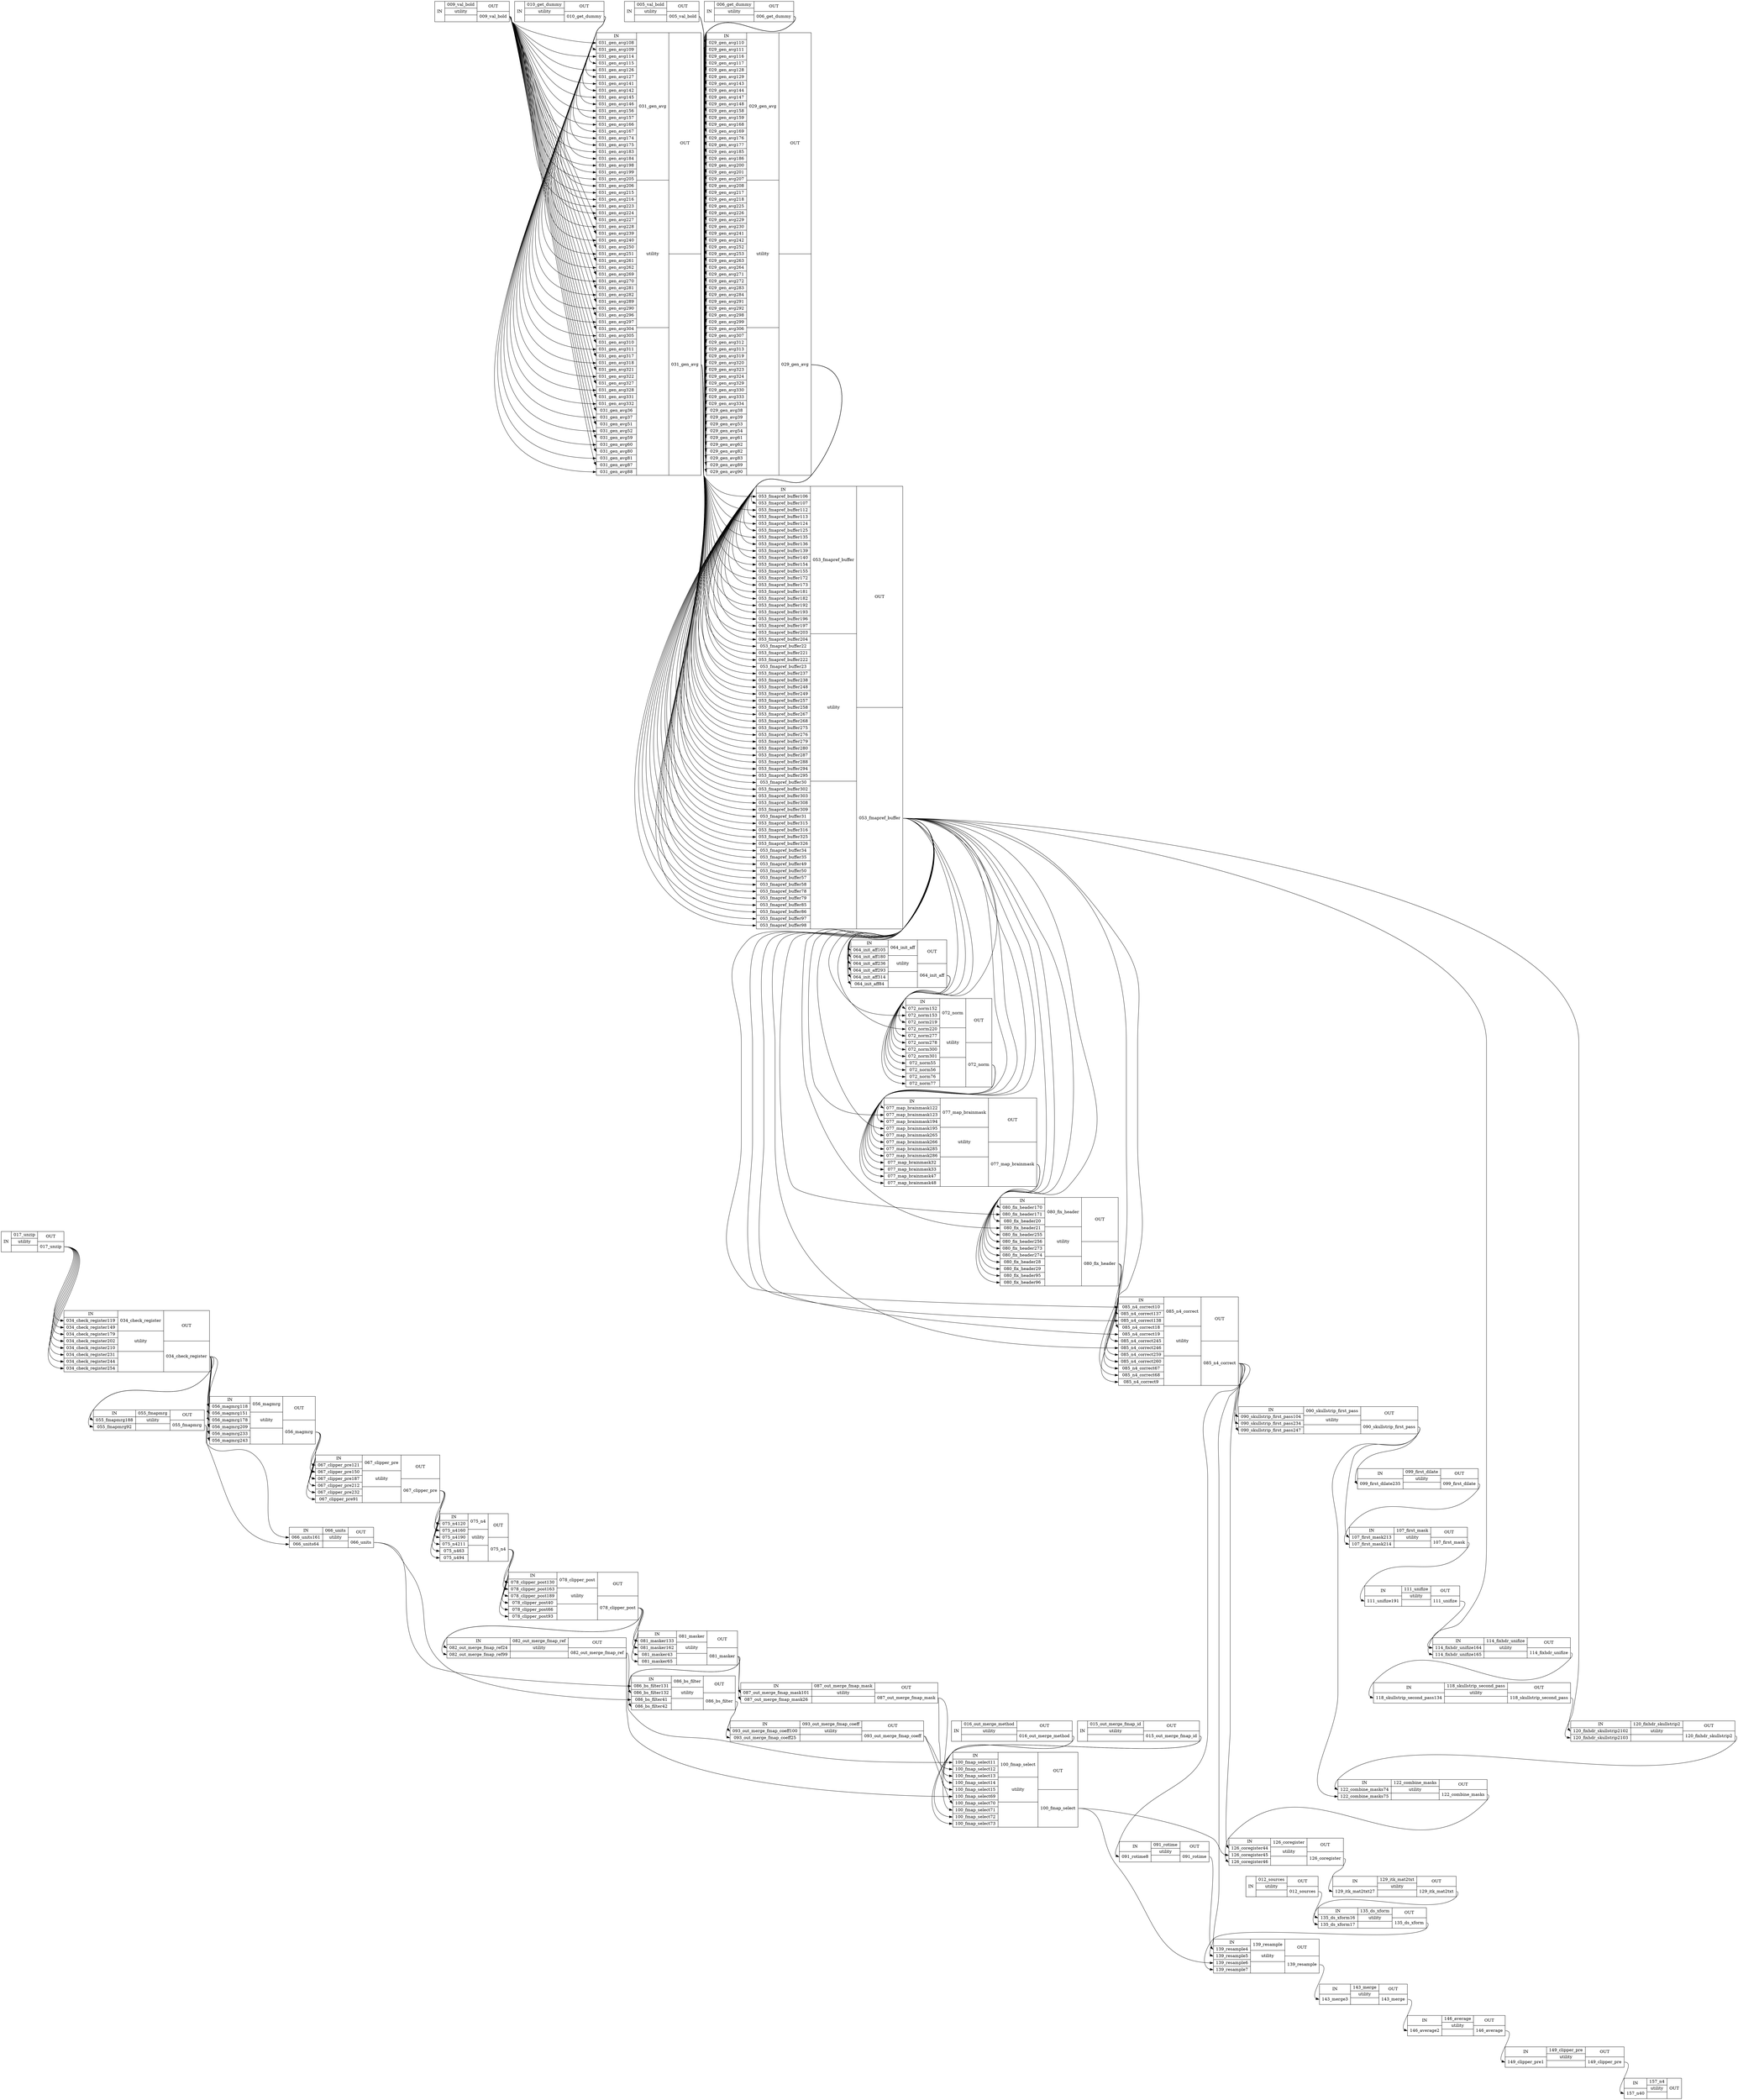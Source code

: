 digraph structs {
node [shape=record];
start016_out_merge_method [label="{IN}|{ 016_out_merge_method | utility |  }|{OUT|<out016outmergemethod> 016_out_merge_method}"];
start015_out_merge_fmap_id [label="{IN}|{ 015_out_merge_fmap_id | utility |  }|{OUT|<out015outmergefmapid> 015_out_merge_fmap_id}"];
start012_sources [label="{IN}|{ 012_sources | utility |  }|{OUT|<out012sources> 012_sources}"];
start009_val_bold [label="{IN}|{ 009_val_bold | utility |  }|{OUT|<out009valbold> 009_val_bold}"];
start010_get_dummy [label="{IN}|{ 010_get_dummy | utility |  }|{OUT|<out010getdummy> 010_get_dummy}"];
start005_val_bold [label="{IN}|{ 005_val_bold | utility |  }|{OUT|<out005valbold> 005_val_bold}"];
start006_get_dummy [label="{IN}|{ 006_get_dummy | utility |  }|{OUT|<out006getdummy> 006_get_dummy}"];
start017_unzip [label="{IN}|{ 017_unzip | utility |  }|{OUT|<out017unzip> 017_unzip}"];
start031_gen_avg [label="{IN|<in031genavg108> 031_gen_avg108|<in031genavg109> 031_gen_avg109|<in031genavg114> 031_gen_avg114|<in031genavg115> 031_gen_avg115|<in031genavg126> 031_gen_avg126|<in031genavg127> 031_gen_avg127|<in031genavg141> 031_gen_avg141|<in031genavg142> 031_gen_avg142|<in031genavg145> 031_gen_avg145|<in031genavg146> 031_gen_avg146|<in031genavg156> 031_gen_avg156|<in031genavg157> 031_gen_avg157|<in031genavg166> 031_gen_avg166|<in031genavg167> 031_gen_avg167|<in031genavg174> 031_gen_avg174|<in031genavg175> 031_gen_avg175|<in031genavg183> 031_gen_avg183|<in031genavg184> 031_gen_avg184|<in031genavg198> 031_gen_avg198|<in031genavg199> 031_gen_avg199|<in031genavg205> 031_gen_avg205|<in031genavg206> 031_gen_avg206|<in031genavg215> 031_gen_avg215|<in031genavg216> 031_gen_avg216|<in031genavg223> 031_gen_avg223|<in031genavg224> 031_gen_avg224|<in031genavg227> 031_gen_avg227|<in031genavg228> 031_gen_avg228|<in031genavg239> 031_gen_avg239|<in031genavg240> 031_gen_avg240|<in031genavg250> 031_gen_avg250|<in031genavg251> 031_gen_avg251|<in031genavg261> 031_gen_avg261|<in031genavg262> 031_gen_avg262|<in031genavg269> 031_gen_avg269|<in031genavg270> 031_gen_avg270|<in031genavg281> 031_gen_avg281|<in031genavg282> 031_gen_avg282|<in031genavg289> 031_gen_avg289|<in031genavg290> 031_gen_avg290|<in031genavg296> 031_gen_avg296|<in031genavg297> 031_gen_avg297|<in031genavg304> 031_gen_avg304|<in031genavg305> 031_gen_avg305|<in031genavg310> 031_gen_avg310|<in031genavg311> 031_gen_avg311|<in031genavg317> 031_gen_avg317|<in031genavg318> 031_gen_avg318|<in031genavg321> 031_gen_avg321|<in031genavg322> 031_gen_avg322|<in031genavg327> 031_gen_avg327|<in031genavg328> 031_gen_avg328|<in031genavg331> 031_gen_avg331|<in031genavg332> 031_gen_avg332|<in031genavg36> 031_gen_avg36|<in031genavg37> 031_gen_avg37|<in031genavg51> 031_gen_avg51|<in031genavg52> 031_gen_avg52|<in031genavg59> 031_gen_avg59|<in031genavg60> 031_gen_avg60|<in031genavg80> 031_gen_avg80|<in031genavg81> 031_gen_avg81|<in031genavg87> 031_gen_avg87|<in031genavg88> 031_gen_avg88}|{ 031_gen_avg | utility |  }|{OUT|<out031genavg> 031_gen_avg}"];
start029_gen_avg [label="{IN|<in029genavg110> 029_gen_avg110|<in029genavg111> 029_gen_avg111|<in029genavg116> 029_gen_avg116|<in029genavg117> 029_gen_avg117|<in029genavg128> 029_gen_avg128|<in029genavg129> 029_gen_avg129|<in029genavg143> 029_gen_avg143|<in029genavg144> 029_gen_avg144|<in029genavg147> 029_gen_avg147|<in029genavg148> 029_gen_avg148|<in029genavg158> 029_gen_avg158|<in029genavg159> 029_gen_avg159|<in029genavg168> 029_gen_avg168|<in029genavg169> 029_gen_avg169|<in029genavg176> 029_gen_avg176|<in029genavg177> 029_gen_avg177|<in029genavg185> 029_gen_avg185|<in029genavg186> 029_gen_avg186|<in029genavg200> 029_gen_avg200|<in029genavg201> 029_gen_avg201|<in029genavg207> 029_gen_avg207|<in029genavg208> 029_gen_avg208|<in029genavg217> 029_gen_avg217|<in029genavg218> 029_gen_avg218|<in029genavg225> 029_gen_avg225|<in029genavg226> 029_gen_avg226|<in029genavg229> 029_gen_avg229|<in029genavg230> 029_gen_avg230|<in029genavg241> 029_gen_avg241|<in029genavg242> 029_gen_avg242|<in029genavg252> 029_gen_avg252|<in029genavg253> 029_gen_avg253|<in029genavg263> 029_gen_avg263|<in029genavg264> 029_gen_avg264|<in029genavg271> 029_gen_avg271|<in029genavg272> 029_gen_avg272|<in029genavg283> 029_gen_avg283|<in029genavg284> 029_gen_avg284|<in029genavg291> 029_gen_avg291|<in029genavg292> 029_gen_avg292|<in029genavg298> 029_gen_avg298|<in029genavg299> 029_gen_avg299|<in029genavg306> 029_gen_avg306|<in029genavg307> 029_gen_avg307|<in029genavg312> 029_gen_avg312|<in029genavg313> 029_gen_avg313|<in029genavg319> 029_gen_avg319|<in029genavg320> 029_gen_avg320|<in029genavg323> 029_gen_avg323|<in029genavg324> 029_gen_avg324|<in029genavg329> 029_gen_avg329|<in029genavg330> 029_gen_avg330|<in029genavg333> 029_gen_avg333|<in029genavg334> 029_gen_avg334|<in029genavg38> 029_gen_avg38|<in029genavg39> 029_gen_avg39|<in029genavg53> 029_gen_avg53|<in029genavg54> 029_gen_avg54|<in029genavg61> 029_gen_avg61|<in029genavg62> 029_gen_avg62|<in029genavg82> 029_gen_avg82|<in029genavg83> 029_gen_avg83|<in029genavg89> 029_gen_avg89|<in029genavg90> 029_gen_avg90}|{ 029_gen_avg | utility |  }|{OUT|<out029genavg> 029_gen_avg}"];
start034_check_register [label="{IN|<in034checkregister119> 034_check_register119|<in034checkregister149> 034_check_register149|<in034checkregister179> 034_check_register179|<in034checkregister202> 034_check_register202|<in034checkregister210> 034_check_register210|<in034checkregister231> 034_check_register231|<in034checkregister244> 034_check_register244|<in034checkregister254> 034_check_register254}|{ 034_check_register | utility |  }|{OUT|<out034checkregister> 034_check_register}"];
start053_fmapref_buffer [label="{IN|<in053fmaprefbuffer106> 053_fmapref_buffer106|<in053fmaprefbuffer107> 053_fmapref_buffer107|<in053fmaprefbuffer112> 053_fmapref_buffer112|<in053fmaprefbuffer113> 053_fmapref_buffer113|<in053fmaprefbuffer124> 053_fmapref_buffer124|<in053fmaprefbuffer125> 053_fmapref_buffer125|<in053fmaprefbuffer135> 053_fmapref_buffer135|<in053fmaprefbuffer136> 053_fmapref_buffer136|<in053fmaprefbuffer139> 053_fmapref_buffer139|<in053fmaprefbuffer140> 053_fmapref_buffer140|<in053fmaprefbuffer154> 053_fmapref_buffer154|<in053fmaprefbuffer155> 053_fmapref_buffer155|<in053fmaprefbuffer172> 053_fmapref_buffer172|<in053fmaprefbuffer173> 053_fmapref_buffer173|<in053fmaprefbuffer181> 053_fmapref_buffer181|<in053fmaprefbuffer182> 053_fmapref_buffer182|<in053fmaprefbuffer192> 053_fmapref_buffer192|<in053fmaprefbuffer193> 053_fmapref_buffer193|<in053fmaprefbuffer196> 053_fmapref_buffer196|<in053fmaprefbuffer197> 053_fmapref_buffer197|<in053fmaprefbuffer203> 053_fmapref_buffer203|<in053fmaprefbuffer204> 053_fmapref_buffer204|<in053fmaprefbuffer22> 053_fmapref_buffer22|<in053fmaprefbuffer221> 053_fmapref_buffer221|<in053fmaprefbuffer222> 053_fmapref_buffer222|<in053fmaprefbuffer23> 053_fmapref_buffer23|<in053fmaprefbuffer237> 053_fmapref_buffer237|<in053fmaprefbuffer238> 053_fmapref_buffer238|<in053fmaprefbuffer248> 053_fmapref_buffer248|<in053fmaprefbuffer249> 053_fmapref_buffer249|<in053fmaprefbuffer257> 053_fmapref_buffer257|<in053fmaprefbuffer258> 053_fmapref_buffer258|<in053fmaprefbuffer267> 053_fmapref_buffer267|<in053fmaprefbuffer268> 053_fmapref_buffer268|<in053fmaprefbuffer275> 053_fmapref_buffer275|<in053fmaprefbuffer276> 053_fmapref_buffer276|<in053fmaprefbuffer279> 053_fmapref_buffer279|<in053fmaprefbuffer280> 053_fmapref_buffer280|<in053fmaprefbuffer287> 053_fmapref_buffer287|<in053fmaprefbuffer288> 053_fmapref_buffer288|<in053fmaprefbuffer294> 053_fmapref_buffer294|<in053fmaprefbuffer295> 053_fmapref_buffer295|<in053fmaprefbuffer30> 053_fmapref_buffer30|<in053fmaprefbuffer302> 053_fmapref_buffer302|<in053fmaprefbuffer303> 053_fmapref_buffer303|<in053fmaprefbuffer308> 053_fmapref_buffer308|<in053fmaprefbuffer309> 053_fmapref_buffer309|<in053fmaprefbuffer31> 053_fmapref_buffer31|<in053fmaprefbuffer315> 053_fmapref_buffer315|<in053fmaprefbuffer316> 053_fmapref_buffer316|<in053fmaprefbuffer325> 053_fmapref_buffer325|<in053fmaprefbuffer326> 053_fmapref_buffer326|<in053fmaprefbuffer34> 053_fmapref_buffer34|<in053fmaprefbuffer35> 053_fmapref_buffer35|<in053fmaprefbuffer49> 053_fmapref_buffer49|<in053fmaprefbuffer50> 053_fmapref_buffer50|<in053fmaprefbuffer57> 053_fmapref_buffer57|<in053fmaprefbuffer58> 053_fmapref_buffer58|<in053fmaprefbuffer78> 053_fmapref_buffer78|<in053fmaprefbuffer79> 053_fmapref_buffer79|<in053fmaprefbuffer85> 053_fmapref_buffer85|<in053fmaprefbuffer86> 053_fmapref_buffer86|<in053fmaprefbuffer97> 053_fmapref_buffer97|<in053fmaprefbuffer98> 053_fmapref_buffer98}|{ 053_fmapref_buffer | utility |  }|{OUT|<out053fmaprefbuffer> 053_fmapref_buffer}"];
start055_fmapmrg [label="{IN|<in055fmapmrg188> 055_fmapmrg188|<in055fmapmrg92> 055_fmapmrg92}|{ 055_fmapmrg | utility |  }|{OUT|<out055fmapmrg> 055_fmapmrg}"];
start056_magmrg [label="{IN|<in056magmrg118> 056_magmrg118|<in056magmrg151> 056_magmrg151|<in056magmrg178> 056_magmrg178|<in056magmrg209> 056_magmrg209|<in056magmrg233> 056_magmrg233|<in056magmrg243> 056_magmrg243}|{ 056_magmrg | utility |  }|{OUT|<out056magmrg> 056_magmrg}"];
start064_init_aff [label="{IN|<in064initaff105> 064_init_aff105|<in064initaff180> 064_init_aff180|<in064initaff236> 064_init_aff236|<in064initaff293> 064_init_aff293|<in064initaff314> 064_init_aff314|<in064initaff84> 064_init_aff84}|{ 064_init_aff | utility |  }|{OUT|<out064initaff> 064_init_aff}"];
start066_units [label="{IN|<in066units161> 066_units161|<in066units64> 066_units64}|{ 066_units | utility |  }|{OUT|<out066units> 066_units}"];
start067_clipper_pre [label="{IN|<in067clipperpre121> 067_clipper_pre121|<in067clipperpre150> 067_clipper_pre150|<in067clipperpre187> 067_clipper_pre187|<in067clipperpre212> 067_clipper_pre212|<in067clipperpre232> 067_clipper_pre232|<in067clipperpre91> 067_clipper_pre91}|{ 067_clipper_pre | utility |  }|{OUT|<out067clipperpre> 067_clipper_pre}"];
start072_norm [label="{IN|<in072norm152> 072_norm152|<in072norm153> 072_norm153|<in072norm219> 072_norm219|<in072norm220> 072_norm220|<in072norm277> 072_norm277|<in072norm278> 072_norm278|<in072norm300> 072_norm300|<in072norm301> 072_norm301|<in072norm55> 072_norm55|<in072norm56> 072_norm56|<in072norm76> 072_norm76|<in072norm77> 072_norm77}|{ 072_norm | utility |  }|{OUT|<out072norm> 072_norm}"];
start075_n4 [label="{IN|<in075n4120> 075_n4120|<in075n4160> 075_n4160|<in075n4190> 075_n4190|<in075n4211> 075_n4211|<in075n463> 075_n463|<in075n494> 075_n494}|{ 075_n4 | utility |  }|{OUT|<out075n4> 075_n4}"];
start077_map_brainmask [label="{IN|<in077mapbrainmask122> 077_map_brainmask122|<in077mapbrainmask123> 077_map_brainmask123|<in077mapbrainmask194> 077_map_brainmask194|<in077mapbrainmask195> 077_map_brainmask195|<in077mapbrainmask265> 077_map_brainmask265|<in077mapbrainmask266> 077_map_brainmask266|<in077mapbrainmask285> 077_map_brainmask285|<in077mapbrainmask286> 077_map_brainmask286|<in077mapbrainmask32> 077_map_brainmask32|<in077mapbrainmask33> 077_map_brainmask33|<in077mapbrainmask47> 077_map_brainmask47|<in077mapbrainmask48> 077_map_brainmask48}|{ 077_map_brainmask | utility |  }|{OUT|<out077mapbrainmask> 077_map_brainmask}"];
start078_clipper_post [label="{IN|<in078clipperpost130> 078_clipper_post130|<in078clipperpost163> 078_clipper_post163|<in078clipperpost189> 078_clipper_post189|<in078clipperpost40> 078_clipper_post40|<in078clipperpost66> 078_clipper_post66|<in078clipperpost93> 078_clipper_post93}|{ 078_clipper_post | utility |  }|{OUT|<out078clipperpost> 078_clipper_post}"];
start080_fix_header [label="{IN|<in080fixheader170> 080_fix_header170|<in080fixheader171> 080_fix_header171|<in080fixheader20> 080_fix_header20|<in080fixheader21> 080_fix_header21|<in080fixheader255> 080_fix_header255|<in080fixheader256> 080_fix_header256|<in080fixheader273> 080_fix_header273|<in080fixheader274> 080_fix_header274|<in080fixheader28> 080_fix_header28|<in080fixheader29> 080_fix_header29|<in080fixheader95> 080_fix_header95|<in080fixheader96> 080_fix_header96}|{ 080_fix_header | utility |  }|{OUT|<out080fixheader> 080_fix_header}"];
start082_out_merge_fmap_ref [label="{IN|<in082outmergefmapref24> 082_out_merge_fmap_ref24|<in082outmergefmapref99> 082_out_merge_fmap_ref99}|{ 082_out_merge_fmap_ref | utility |  }|{OUT|<out082outmergefmapref> 082_out_merge_fmap_ref}"];
start081_masker [label="{IN|<in081masker133> 081_masker133|<in081masker162> 081_masker162|<in081masker43> 081_masker43|<in081masker65> 081_masker65}|{ 081_masker | utility |  }|{OUT|<out081masker> 081_masker}"];
start085_n4_correct [label="{IN|<in085n4correct10> 085_n4_correct10|<in085n4correct137> 085_n4_correct137|<in085n4correct138> 085_n4_correct138|<in085n4correct18> 085_n4_correct18|<in085n4correct19> 085_n4_correct19|<in085n4correct245> 085_n4_correct245|<in085n4correct246> 085_n4_correct246|<in085n4correct259> 085_n4_correct259|<in085n4correct260> 085_n4_correct260|<in085n4correct67> 085_n4_correct67|<in085n4correct68> 085_n4_correct68|<in085n4correct9> 085_n4_correct9}|{ 085_n4_correct | utility |  }|{OUT|<out085n4correct> 085_n4_correct}"];
start087_out_merge_fmap_mask [label="{IN|<in087outmergefmapmask101> 087_out_merge_fmap_mask101|<in087outmergefmapmask26> 087_out_merge_fmap_mask26}|{ 087_out_merge_fmap_mask | utility |  }|{OUT|<out087outmergefmapmask> 087_out_merge_fmap_mask}"];
start086_bs_filter [label="{IN|<in086bsfilter131> 086_bs_filter131|<in086bsfilter132> 086_bs_filter132|<in086bsfilter41> 086_bs_filter41|<in086bsfilter42> 086_bs_filter42}|{ 086_bs_filter | utility |  }|{OUT|<out086bsfilter> 086_bs_filter}"];
start091_rotime [label="{IN|<in091rotime8> 091_rotime8}|{ 091_rotime | utility |  }|{OUT|<out091rotime> 091_rotime}"];
start090_skullstrip_first_pass [label="{IN|<in090skullstripfirstpass104> 090_skullstrip_first_pass104|<in090skullstripfirstpass234> 090_skullstrip_first_pass234|<in090skullstripfirstpass247> 090_skullstrip_first_pass247}|{ 090_skullstrip_first_pass | utility |  }|{OUT|<out090skullstripfirstpass> 090_skullstrip_first_pass}"];
start093_out_merge_fmap_coeff [label="{IN|<in093outmergefmapcoeff100> 093_out_merge_fmap_coeff100|<in093outmergefmapcoeff25> 093_out_merge_fmap_coeff25}|{ 093_out_merge_fmap_coeff | utility |  }|{OUT|<out093outmergefmapcoeff> 093_out_merge_fmap_coeff}"];
start099_first_dilate [label="{IN|<in099firstdilate235> 099_first_dilate235}|{ 099_first_dilate | utility |  }|{OUT|<out099firstdilate> 099_first_dilate}"];
start100_fmap_select [label="{IN|<in100fmapselect11> 100_fmap_select11|<in100fmapselect12> 100_fmap_select12|<in100fmapselect13> 100_fmap_select13|<in100fmapselect14> 100_fmap_select14|<in100fmapselect15> 100_fmap_select15|<in100fmapselect69> 100_fmap_select69|<in100fmapselect70> 100_fmap_select70|<in100fmapselect71> 100_fmap_select71|<in100fmapselect72> 100_fmap_select72|<in100fmapselect73> 100_fmap_select73}|{ 100_fmap_select | utility |  }|{OUT|<out100fmapselect> 100_fmap_select}"];
start107_first_mask [label="{IN|<in107firstmask213> 107_first_mask213|<in107firstmask214> 107_first_mask214}|{ 107_first_mask | utility |  }|{OUT|<out107firstmask> 107_first_mask}"];
start111_unifize [label="{IN|<in111unifize191> 111_unifize191}|{ 111_unifize | utility |  }|{OUT|<out111unifize> 111_unifize}"];
start114_fixhdr_unifize [label="{IN|<in114fixhdrunifize164> 114_fixhdr_unifize164|<in114fixhdrunifize165> 114_fixhdr_unifize165}|{ 114_fixhdr_unifize | utility |  }|{OUT|<out114fixhdrunifize> 114_fixhdr_unifize}"];
start118_skullstrip_second_pass [label="{IN|<in118skullstripsecondpass134> 118_skullstrip_second_pass134}|{ 118_skullstrip_second_pass | utility |  }|{OUT|<out118skullstripsecondpass> 118_skullstrip_second_pass}"];
start120_fixhdr_skullstrip2 [label="{IN|<in120fixhdrskullstrip2102> 120_fixhdr_skullstrip2102|<in120fixhdrskullstrip2103> 120_fixhdr_skullstrip2103}|{ 120_fixhdr_skullstrip2 | utility |  }|{OUT|<out120fixhdrskullstrip2> 120_fixhdr_skullstrip2}"];
start122_combine_masks [label="{IN|<in122combinemasks74> 122_combine_masks74|<in122combinemasks75> 122_combine_masks75}|{ 122_combine_masks | utility |  }|{OUT|<out122combinemasks> 122_combine_masks}"];
start126_coregister [label="{IN|<in126coregister44> 126_coregister44|<in126coregister45> 126_coregister45|<in126coregister46> 126_coregister46}|{ 126_coregister | utility |  }|{OUT|<out126coregister> 126_coregister}"];
start129_itk_mat2txt [label="{IN|<in129itkmat2txt27> 129_itk_mat2txt27}|{ 129_itk_mat2txt | utility |  }|{OUT|<out129itkmat2txt> 129_itk_mat2txt}"];
start135_ds_xform [label="{IN|<in135dsxform16> 135_ds_xform16|<in135dsxform17> 135_ds_xform17}|{ 135_ds_xform | utility |  }|{OUT|<out135dsxform> 135_ds_xform}"];
start139_resample [label="{IN|<in139resample4> 139_resample4|<in139resample5> 139_resample5|<in139resample6> 139_resample6|<in139resample7> 139_resample7}|{ 139_resample | utility |  }|{OUT|<out139resample> 139_resample}"];
start143_merge [label="{IN|<in143merge3> 143_merge3}|{ 143_merge | utility |  }|{OUT|<out143merge> 143_merge}"];
start146_average [label="{IN|<in146average2> 146_average2}|{ 146_average | utility |  }|{OUT|<out146average> 146_average}"];
start149_clipper_pre [label="{IN|<in149clipperpre1> 149_clipper_pre1}|{ 149_clipper_pre | utility |  }|{OUT|<out149clipperpre> 149_clipper_pre}"];
start157_n4 [label="{IN|<in157n40> 157_n40}|{ 157_n4 | utility |  }|{OUT}"];
start005_val_bold:out005valbold:e -> start029_gen_avg:in029genavg110:w;
start005_val_bold:out005valbold:e -> start029_gen_avg:in029genavg116:w;
start005_val_bold:out005valbold:e -> start029_gen_avg:in029genavg128:w;
start005_val_bold:out005valbold:e -> start029_gen_avg:in029genavg143:w;
start005_val_bold:out005valbold:e -> start029_gen_avg:in029genavg147:w;
start005_val_bold:out005valbold:e -> start029_gen_avg:in029genavg158:w;
start005_val_bold:out005valbold:e -> start029_gen_avg:in029genavg168:w;
start005_val_bold:out005valbold:e -> start029_gen_avg:in029genavg176:w;
start005_val_bold:out005valbold:e -> start029_gen_avg:in029genavg185:w;
start005_val_bold:out005valbold:e -> start029_gen_avg:in029genavg200:w;
start005_val_bold:out005valbold:e -> start029_gen_avg:in029genavg207:w;
start005_val_bold:out005valbold:e -> start029_gen_avg:in029genavg217:w;
start005_val_bold:out005valbold:e -> start029_gen_avg:in029genavg225:w;
start005_val_bold:out005valbold:e -> start029_gen_avg:in029genavg229:w;
start005_val_bold:out005valbold:e -> start029_gen_avg:in029genavg241:w;
start005_val_bold:out005valbold:e -> start029_gen_avg:in029genavg252:w;
start005_val_bold:out005valbold:e -> start029_gen_avg:in029genavg263:w;
start005_val_bold:out005valbold:e -> start029_gen_avg:in029genavg271:w;
start005_val_bold:out005valbold:e -> start029_gen_avg:in029genavg283:w;
start005_val_bold:out005valbold:e -> start029_gen_avg:in029genavg291:w;
start005_val_bold:out005valbold:e -> start029_gen_avg:in029genavg298:w;
start005_val_bold:out005valbold:e -> start029_gen_avg:in029genavg306:w;
start005_val_bold:out005valbold:e -> start029_gen_avg:in029genavg312:w;
start005_val_bold:out005valbold:e -> start029_gen_avg:in029genavg319:w;
start005_val_bold:out005valbold:e -> start029_gen_avg:in029genavg323:w;
start005_val_bold:out005valbold:e -> start029_gen_avg:in029genavg329:w;
start005_val_bold:out005valbold:e -> start029_gen_avg:in029genavg333:w;
start005_val_bold:out005valbold:e -> start029_gen_avg:in029genavg38:w;
start005_val_bold:out005valbold:e -> start029_gen_avg:in029genavg53:w;
start005_val_bold:out005valbold:e -> start029_gen_avg:in029genavg61:w;
start005_val_bold:out005valbold:e -> start029_gen_avg:in029genavg82:w;
start005_val_bold:out005valbold:e -> start029_gen_avg:in029genavg89:w;
start006_get_dummy:out006getdummy:e -> start029_gen_avg:in029genavg111:w;
start006_get_dummy:out006getdummy:e -> start029_gen_avg:in029genavg117:w;
start006_get_dummy:out006getdummy:e -> start029_gen_avg:in029genavg129:w;
start006_get_dummy:out006getdummy:e -> start029_gen_avg:in029genavg144:w;
start006_get_dummy:out006getdummy:e -> start029_gen_avg:in029genavg148:w;
start006_get_dummy:out006getdummy:e -> start029_gen_avg:in029genavg159:w;
start006_get_dummy:out006getdummy:e -> start029_gen_avg:in029genavg169:w;
start006_get_dummy:out006getdummy:e -> start029_gen_avg:in029genavg177:w;
start006_get_dummy:out006getdummy:e -> start029_gen_avg:in029genavg186:w;
start006_get_dummy:out006getdummy:e -> start029_gen_avg:in029genavg201:w;
start006_get_dummy:out006getdummy:e -> start029_gen_avg:in029genavg208:w;
start006_get_dummy:out006getdummy:e -> start029_gen_avg:in029genavg218:w;
start006_get_dummy:out006getdummy:e -> start029_gen_avg:in029genavg226:w;
start006_get_dummy:out006getdummy:e -> start029_gen_avg:in029genavg230:w;
start006_get_dummy:out006getdummy:e -> start029_gen_avg:in029genavg242:w;
start006_get_dummy:out006getdummy:e -> start029_gen_avg:in029genavg253:w;
start006_get_dummy:out006getdummy:e -> start029_gen_avg:in029genavg264:w;
start006_get_dummy:out006getdummy:e -> start029_gen_avg:in029genavg272:w;
start006_get_dummy:out006getdummy:e -> start029_gen_avg:in029genavg284:w;
start006_get_dummy:out006getdummy:e -> start029_gen_avg:in029genavg292:w;
start006_get_dummy:out006getdummy:e -> start029_gen_avg:in029genavg299:w;
start006_get_dummy:out006getdummy:e -> start029_gen_avg:in029genavg307:w;
start006_get_dummy:out006getdummy:e -> start029_gen_avg:in029genavg313:w;
start006_get_dummy:out006getdummy:e -> start029_gen_avg:in029genavg320:w;
start006_get_dummy:out006getdummy:e -> start029_gen_avg:in029genavg324:w;
start006_get_dummy:out006getdummy:e -> start029_gen_avg:in029genavg330:w;
start006_get_dummy:out006getdummy:e -> start029_gen_avg:in029genavg334:w;
start006_get_dummy:out006getdummy:e -> start029_gen_avg:in029genavg39:w;
start006_get_dummy:out006getdummy:e -> start029_gen_avg:in029genavg54:w;
start006_get_dummy:out006getdummy:e -> start029_gen_avg:in029genavg62:w;
start006_get_dummy:out006getdummy:e -> start029_gen_avg:in029genavg83:w;
start006_get_dummy:out006getdummy:e -> start029_gen_avg:in029genavg90:w;
start009_val_bold:out009valbold:e -> start031_gen_avg:in031genavg108:w;
start009_val_bold:out009valbold:e -> start031_gen_avg:in031genavg114:w;
start009_val_bold:out009valbold:e -> start031_gen_avg:in031genavg126:w;
start009_val_bold:out009valbold:e -> start031_gen_avg:in031genavg141:w;
start009_val_bold:out009valbold:e -> start031_gen_avg:in031genavg145:w;
start009_val_bold:out009valbold:e -> start031_gen_avg:in031genavg156:w;
start009_val_bold:out009valbold:e -> start031_gen_avg:in031genavg166:w;
start009_val_bold:out009valbold:e -> start031_gen_avg:in031genavg174:w;
start009_val_bold:out009valbold:e -> start031_gen_avg:in031genavg183:w;
start009_val_bold:out009valbold:e -> start031_gen_avg:in031genavg198:w;
start009_val_bold:out009valbold:e -> start031_gen_avg:in031genavg205:w;
start009_val_bold:out009valbold:e -> start031_gen_avg:in031genavg215:w;
start009_val_bold:out009valbold:e -> start031_gen_avg:in031genavg223:w;
start009_val_bold:out009valbold:e -> start031_gen_avg:in031genavg227:w;
start009_val_bold:out009valbold:e -> start031_gen_avg:in031genavg239:w;
start009_val_bold:out009valbold:e -> start031_gen_avg:in031genavg250:w;
start009_val_bold:out009valbold:e -> start031_gen_avg:in031genavg261:w;
start009_val_bold:out009valbold:e -> start031_gen_avg:in031genavg269:w;
start009_val_bold:out009valbold:e -> start031_gen_avg:in031genavg281:w;
start009_val_bold:out009valbold:e -> start031_gen_avg:in031genavg289:w;
start009_val_bold:out009valbold:e -> start031_gen_avg:in031genavg296:w;
start009_val_bold:out009valbold:e -> start031_gen_avg:in031genavg304:w;
start009_val_bold:out009valbold:e -> start031_gen_avg:in031genavg310:w;
start009_val_bold:out009valbold:e -> start031_gen_avg:in031genavg317:w;
start009_val_bold:out009valbold:e -> start031_gen_avg:in031genavg321:w;
start009_val_bold:out009valbold:e -> start031_gen_avg:in031genavg327:w;
start009_val_bold:out009valbold:e -> start031_gen_avg:in031genavg331:w;
start009_val_bold:out009valbold:e -> start031_gen_avg:in031genavg36:w;
start009_val_bold:out009valbold:e -> start031_gen_avg:in031genavg51:w;
start009_val_bold:out009valbold:e -> start031_gen_avg:in031genavg59:w;
start009_val_bold:out009valbold:e -> start031_gen_avg:in031genavg80:w;
start009_val_bold:out009valbold:e -> start031_gen_avg:in031genavg87:w;
start010_get_dummy:out010getdummy:e -> start031_gen_avg:in031genavg109:w;
start010_get_dummy:out010getdummy:e -> start031_gen_avg:in031genavg115:w;
start010_get_dummy:out010getdummy:e -> start031_gen_avg:in031genavg127:w;
start010_get_dummy:out010getdummy:e -> start031_gen_avg:in031genavg142:w;
start010_get_dummy:out010getdummy:e -> start031_gen_avg:in031genavg146:w;
start010_get_dummy:out010getdummy:e -> start031_gen_avg:in031genavg157:w;
start010_get_dummy:out010getdummy:e -> start031_gen_avg:in031genavg167:w;
start010_get_dummy:out010getdummy:e -> start031_gen_avg:in031genavg175:w;
start010_get_dummy:out010getdummy:e -> start031_gen_avg:in031genavg184:w;
start010_get_dummy:out010getdummy:e -> start031_gen_avg:in031genavg199:w;
start010_get_dummy:out010getdummy:e -> start031_gen_avg:in031genavg206:w;
start010_get_dummy:out010getdummy:e -> start031_gen_avg:in031genavg216:w;
start010_get_dummy:out010getdummy:e -> start031_gen_avg:in031genavg224:w;
start010_get_dummy:out010getdummy:e -> start031_gen_avg:in031genavg228:w;
start010_get_dummy:out010getdummy:e -> start031_gen_avg:in031genavg240:w;
start010_get_dummy:out010getdummy:e -> start031_gen_avg:in031genavg251:w;
start010_get_dummy:out010getdummy:e -> start031_gen_avg:in031genavg262:w;
start010_get_dummy:out010getdummy:e -> start031_gen_avg:in031genavg270:w;
start010_get_dummy:out010getdummy:e -> start031_gen_avg:in031genavg282:w;
start010_get_dummy:out010getdummy:e -> start031_gen_avg:in031genavg290:w;
start010_get_dummy:out010getdummy:e -> start031_gen_avg:in031genavg297:w;
start010_get_dummy:out010getdummy:e -> start031_gen_avg:in031genavg305:w;
start010_get_dummy:out010getdummy:e -> start031_gen_avg:in031genavg311:w;
start010_get_dummy:out010getdummy:e -> start031_gen_avg:in031genavg318:w;
start010_get_dummy:out010getdummy:e -> start031_gen_avg:in031genavg322:w;
start010_get_dummy:out010getdummy:e -> start031_gen_avg:in031genavg328:w;
start010_get_dummy:out010getdummy:e -> start031_gen_avg:in031genavg332:w;
start010_get_dummy:out010getdummy:e -> start031_gen_avg:in031genavg37:w;
start010_get_dummy:out010getdummy:e -> start031_gen_avg:in031genavg52:w;
start010_get_dummy:out010getdummy:e -> start031_gen_avg:in031genavg60:w;
start010_get_dummy:out010getdummy:e -> start031_gen_avg:in031genavg81:w;
start010_get_dummy:out010getdummy:e -> start031_gen_avg:in031genavg88:w;
start012_sources:out012sources:e -> start135_ds_xform:in135dsxform16:w;
start015_out_merge_fmap_id:out015outmergefmapid:e -> start100_fmap_select:in100fmapselect15:w;
start015_out_merge_fmap_id:out015outmergefmapid:e -> start100_fmap_select:in100fmapselect73:w;
start016_out_merge_method:out016outmergemethod:e -> start100_fmap_select:in100fmapselect14:w;
start016_out_merge_method:out016outmergemethod:e -> start100_fmap_select:in100fmapselect72:w;
start017_unzip:out017unzip:e -> start034_check_register:in034checkregister119:w;
start017_unzip:out017unzip:e -> start034_check_register:in034checkregister149:w;
start017_unzip:out017unzip:e -> start034_check_register:in034checkregister179:w;
start017_unzip:out017unzip:e -> start034_check_register:in034checkregister202:w;
start017_unzip:out017unzip:e -> start034_check_register:in034checkregister210:w;
start017_unzip:out017unzip:e -> start034_check_register:in034checkregister231:w;
start017_unzip:out017unzip:e -> start034_check_register:in034checkregister244:w;
start017_unzip:out017unzip:e -> start034_check_register:in034checkregister254:w;
start029_gen_avg:out029genavg:e -> start053_fmapref_buffer:in053fmaprefbuffer107:w;
start029_gen_avg:out029genavg:e -> start053_fmapref_buffer:in053fmaprefbuffer113:w;
start029_gen_avg:out029genavg:e -> start053_fmapref_buffer:in053fmaprefbuffer125:w;
start029_gen_avg:out029genavg:e -> start053_fmapref_buffer:in053fmaprefbuffer136:w;
start029_gen_avg:out029genavg:e -> start053_fmapref_buffer:in053fmaprefbuffer140:w;
start029_gen_avg:out029genavg:e -> start053_fmapref_buffer:in053fmaprefbuffer155:w;
start029_gen_avg:out029genavg:e -> start053_fmapref_buffer:in053fmaprefbuffer173:w;
start029_gen_avg:out029genavg:e -> start053_fmapref_buffer:in053fmaprefbuffer182:w;
start029_gen_avg:out029genavg:e -> start053_fmapref_buffer:in053fmaprefbuffer193:w;
start029_gen_avg:out029genavg:e -> start053_fmapref_buffer:in053fmaprefbuffer197:w;
start029_gen_avg:out029genavg:e -> start053_fmapref_buffer:in053fmaprefbuffer204:w;
start029_gen_avg:out029genavg:e -> start053_fmapref_buffer:in053fmaprefbuffer222:w;
start029_gen_avg:out029genavg:e -> start053_fmapref_buffer:in053fmaprefbuffer238:w;
start029_gen_avg:out029genavg:e -> start053_fmapref_buffer:in053fmaprefbuffer23:w;
start029_gen_avg:out029genavg:e -> start053_fmapref_buffer:in053fmaprefbuffer249:w;
start029_gen_avg:out029genavg:e -> start053_fmapref_buffer:in053fmaprefbuffer258:w;
start029_gen_avg:out029genavg:e -> start053_fmapref_buffer:in053fmaprefbuffer268:w;
start029_gen_avg:out029genavg:e -> start053_fmapref_buffer:in053fmaprefbuffer276:w;
start029_gen_avg:out029genavg:e -> start053_fmapref_buffer:in053fmaprefbuffer280:w;
start029_gen_avg:out029genavg:e -> start053_fmapref_buffer:in053fmaprefbuffer288:w;
start029_gen_avg:out029genavg:e -> start053_fmapref_buffer:in053fmaprefbuffer295:w;
start029_gen_avg:out029genavg:e -> start053_fmapref_buffer:in053fmaprefbuffer303:w;
start029_gen_avg:out029genavg:e -> start053_fmapref_buffer:in053fmaprefbuffer309:w;
start029_gen_avg:out029genavg:e -> start053_fmapref_buffer:in053fmaprefbuffer316:w;
start029_gen_avg:out029genavg:e -> start053_fmapref_buffer:in053fmaprefbuffer31:w;
start029_gen_avg:out029genavg:e -> start053_fmapref_buffer:in053fmaprefbuffer326:w;
start029_gen_avg:out029genavg:e -> start053_fmapref_buffer:in053fmaprefbuffer35:w;
start029_gen_avg:out029genavg:e -> start053_fmapref_buffer:in053fmaprefbuffer50:w;
start029_gen_avg:out029genavg:e -> start053_fmapref_buffer:in053fmaprefbuffer58:w;
start029_gen_avg:out029genavg:e -> start053_fmapref_buffer:in053fmaprefbuffer79:w;
start029_gen_avg:out029genavg:e -> start053_fmapref_buffer:in053fmaprefbuffer86:w;
start029_gen_avg:out029genavg:e -> start053_fmapref_buffer:in053fmaprefbuffer98:w;
start031_gen_avg:out031genavg:e -> start053_fmapref_buffer:in053fmaprefbuffer106:w;
start031_gen_avg:out031genavg:e -> start053_fmapref_buffer:in053fmaprefbuffer112:w;
start031_gen_avg:out031genavg:e -> start053_fmapref_buffer:in053fmaprefbuffer124:w;
start031_gen_avg:out031genavg:e -> start053_fmapref_buffer:in053fmaprefbuffer135:w;
start031_gen_avg:out031genavg:e -> start053_fmapref_buffer:in053fmaprefbuffer139:w;
start031_gen_avg:out031genavg:e -> start053_fmapref_buffer:in053fmaprefbuffer154:w;
start031_gen_avg:out031genavg:e -> start053_fmapref_buffer:in053fmaprefbuffer172:w;
start031_gen_avg:out031genavg:e -> start053_fmapref_buffer:in053fmaprefbuffer181:w;
start031_gen_avg:out031genavg:e -> start053_fmapref_buffer:in053fmaprefbuffer192:w;
start031_gen_avg:out031genavg:e -> start053_fmapref_buffer:in053fmaprefbuffer196:w;
start031_gen_avg:out031genavg:e -> start053_fmapref_buffer:in053fmaprefbuffer203:w;
start031_gen_avg:out031genavg:e -> start053_fmapref_buffer:in053fmaprefbuffer221:w;
start031_gen_avg:out031genavg:e -> start053_fmapref_buffer:in053fmaprefbuffer22:w;
start031_gen_avg:out031genavg:e -> start053_fmapref_buffer:in053fmaprefbuffer237:w;
start031_gen_avg:out031genavg:e -> start053_fmapref_buffer:in053fmaprefbuffer248:w;
start031_gen_avg:out031genavg:e -> start053_fmapref_buffer:in053fmaprefbuffer257:w;
start031_gen_avg:out031genavg:e -> start053_fmapref_buffer:in053fmaprefbuffer267:w;
start031_gen_avg:out031genavg:e -> start053_fmapref_buffer:in053fmaprefbuffer275:w;
start031_gen_avg:out031genavg:e -> start053_fmapref_buffer:in053fmaprefbuffer279:w;
start031_gen_avg:out031genavg:e -> start053_fmapref_buffer:in053fmaprefbuffer287:w;
start031_gen_avg:out031genavg:e -> start053_fmapref_buffer:in053fmaprefbuffer294:w;
start031_gen_avg:out031genavg:e -> start053_fmapref_buffer:in053fmaprefbuffer302:w;
start031_gen_avg:out031genavg:e -> start053_fmapref_buffer:in053fmaprefbuffer308:w;
start031_gen_avg:out031genavg:e -> start053_fmapref_buffer:in053fmaprefbuffer30:w;
start031_gen_avg:out031genavg:e -> start053_fmapref_buffer:in053fmaprefbuffer315:w;
start031_gen_avg:out031genavg:e -> start053_fmapref_buffer:in053fmaprefbuffer325:w;
start031_gen_avg:out031genavg:e -> start053_fmapref_buffer:in053fmaprefbuffer34:w;
start031_gen_avg:out031genavg:e -> start053_fmapref_buffer:in053fmaprefbuffer49:w;
start031_gen_avg:out031genavg:e -> start053_fmapref_buffer:in053fmaprefbuffer57:w;
start031_gen_avg:out031genavg:e -> start053_fmapref_buffer:in053fmaprefbuffer78:w;
start031_gen_avg:out031genavg:e -> start053_fmapref_buffer:in053fmaprefbuffer85:w;
start031_gen_avg:out031genavg:e -> start053_fmapref_buffer:in053fmaprefbuffer97:w;
start034_check_register:out034checkregister:e -> start055_fmapmrg:in055fmapmrg188:w;
start034_check_register:out034checkregister:e -> start055_fmapmrg:in055fmapmrg92:w;
start034_check_register:out034checkregister:e -> start056_magmrg:in056magmrg118:w;
start034_check_register:out034checkregister:e -> start056_magmrg:in056magmrg151:w;
start034_check_register:out034checkregister:e -> start056_magmrg:in056magmrg178:w;
start034_check_register:out034checkregister:e -> start056_magmrg:in056magmrg209:w;
start034_check_register:out034checkregister:e -> start056_magmrg:in056magmrg233:w;
start034_check_register:out034checkregister:e -> start056_magmrg:in056magmrg243:w;
start053_fmapref_buffer:out053fmaprefbuffer:e -> start064_init_aff:in064initaff105:w;
start053_fmapref_buffer:out053fmaprefbuffer:e -> start064_init_aff:in064initaff180:w;
start053_fmapref_buffer:out053fmaprefbuffer:e -> start064_init_aff:in064initaff236:w;
start053_fmapref_buffer:out053fmaprefbuffer:e -> start064_init_aff:in064initaff293:w;
start053_fmapref_buffer:out053fmaprefbuffer:e -> start064_init_aff:in064initaff314:w;
start053_fmapref_buffer:out053fmaprefbuffer:e -> start064_init_aff:in064initaff84:w;
start053_fmapref_buffer:out053fmaprefbuffer:e -> start072_norm:in072norm153:w;
start053_fmapref_buffer:out053fmaprefbuffer:e -> start072_norm:in072norm220:w;
start053_fmapref_buffer:out053fmaprefbuffer:e -> start072_norm:in072norm278:w;
start053_fmapref_buffer:out053fmaprefbuffer:e -> start072_norm:in072norm301:w;
start053_fmapref_buffer:out053fmaprefbuffer:e -> start072_norm:in072norm56:w;
start053_fmapref_buffer:out053fmaprefbuffer:e -> start072_norm:in072norm77:w;
start053_fmapref_buffer:out053fmaprefbuffer:e -> start077_map_brainmask:in077mapbrainmask123:w;
start053_fmapref_buffer:out053fmaprefbuffer:e -> start077_map_brainmask:in077mapbrainmask195:w;
start053_fmapref_buffer:out053fmaprefbuffer:e -> start077_map_brainmask:in077mapbrainmask266:w;
start053_fmapref_buffer:out053fmaprefbuffer:e -> start077_map_brainmask:in077mapbrainmask286:w;
start053_fmapref_buffer:out053fmaprefbuffer:e -> start077_map_brainmask:in077mapbrainmask33:w;
start053_fmapref_buffer:out053fmaprefbuffer:e -> start077_map_brainmask:in077mapbrainmask48:w;
start053_fmapref_buffer:out053fmaprefbuffer:e -> start080_fix_header:in080fixheader171:w;
start053_fmapref_buffer:out053fmaprefbuffer:e -> start080_fix_header:in080fixheader21:w;
start053_fmapref_buffer:out053fmaprefbuffer:e -> start080_fix_header:in080fixheader256:w;
start053_fmapref_buffer:out053fmaprefbuffer:e -> start080_fix_header:in080fixheader274:w;
start053_fmapref_buffer:out053fmaprefbuffer:e -> start080_fix_header:in080fixheader29:w;
start053_fmapref_buffer:out053fmaprefbuffer:e -> start080_fix_header:in080fixheader96:w;
start053_fmapref_buffer:out053fmaprefbuffer:e -> start085_n4_correct:in085n4correct10:w;
start053_fmapref_buffer:out053fmaprefbuffer:e -> start085_n4_correct:in085n4correct138:w;
start053_fmapref_buffer:out053fmaprefbuffer:e -> start085_n4_correct:in085n4correct19:w;
start053_fmapref_buffer:out053fmaprefbuffer:e -> start085_n4_correct:in085n4correct246:w;
start053_fmapref_buffer:out053fmaprefbuffer:e -> start085_n4_correct:in085n4correct260:w;
start053_fmapref_buffer:out053fmaprefbuffer:e -> start085_n4_correct:in085n4correct68:w;
start053_fmapref_buffer:out053fmaprefbuffer:e -> start114_fixhdr_unifize:in114fixhdrunifize165:w;
start053_fmapref_buffer:out053fmaprefbuffer:e -> start120_fixhdr_skullstrip2:in120fixhdrskullstrip2103:w;
start055_fmapmrg:out055fmapmrg:e -> start066_units:in066units161:w;
start055_fmapmrg:out055fmapmrg:e -> start066_units:in066units64:w;
start056_magmrg:out056magmrg:e -> start067_clipper_pre:in067clipperpre121:w;
start056_magmrg:out056magmrg:e -> start067_clipper_pre:in067clipperpre150:w;
start056_magmrg:out056magmrg:e -> start067_clipper_pre:in067clipperpre187:w;
start056_magmrg:out056magmrg:e -> start067_clipper_pre:in067clipperpre212:w;
start056_magmrg:out056magmrg:e -> start067_clipper_pre:in067clipperpre232:w;
start056_magmrg:out056magmrg:e -> start067_clipper_pre:in067clipperpre91:w;
start064_init_aff:out064initaff:e -> start072_norm:in072norm152:w;
start064_init_aff:out064initaff:e -> start072_norm:in072norm219:w;
start064_init_aff:out064initaff:e -> start072_norm:in072norm277:w;
start064_init_aff:out064initaff:e -> start072_norm:in072norm300:w;
start064_init_aff:out064initaff:e -> start072_norm:in072norm55:w;
start064_init_aff:out064initaff:e -> start072_norm:in072norm76:w;
start066_units:out066units:e -> start086_bs_filter:in086bsfilter131:w;
start066_units:out066units:e -> start086_bs_filter:in086bsfilter41:w;
start067_clipper_pre:out067clipperpre:e -> start075_n4:in075n4120:w;
start067_clipper_pre:out067clipperpre:e -> start075_n4:in075n4160:w;
start067_clipper_pre:out067clipperpre:e -> start075_n4:in075n4190:w;
start067_clipper_pre:out067clipperpre:e -> start075_n4:in075n4211:w;
start067_clipper_pre:out067clipperpre:e -> start075_n4:in075n463:w;
start067_clipper_pre:out067clipperpre:e -> start075_n4:in075n494:w;
start072_norm:out072norm:e -> start077_map_brainmask:in077mapbrainmask122:w;
start072_norm:out072norm:e -> start077_map_brainmask:in077mapbrainmask194:w;
start072_norm:out072norm:e -> start077_map_brainmask:in077mapbrainmask265:w;
start072_norm:out072norm:e -> start077_map_brainmask:in077mapbrainmask285:w;
start072_norm:out072norm:e -> start077_map_brainmask:in077mapbrainmask32:w;
start072_norm:out072norm:e -> start077_map_brainmask:in077mapbrainmask47:w;
start075_n4:out075n4:e -> start078_clipper_post:in078clipperpost130:w;
start075_n4:out075n4:e -> start078_clipper_post:in078clipperpost163:w;
start075_n4:out075n4:e -> start078_clipper_post:in078clipperpost189:w;
start075_n4:out075n4:e -> start078_clipper_post:in078clipperpost40:w;
start075_n4:out075n4:e -> start078_clipper_post:in078clipperpost66:w;
start075_n4:out075n4:e -> start078_clipper_post:in078clipperpost93:w;
start077_map_brainmask:out077mapbrainmask:e -> start080_fix_header:in080fixheader170:w;
start077_map_brainmask:out077mapbrainmask:e -> start080_fix_header:in080fixheader20:w;
start077_map_brainmask:out077mapbrainmask:e -> start080_fix_header:in080fixheader255:w;
start077_map_brainmask:out077mapbrainmask:e -> start080_fix_header:in080fixheader273:w;
start077_map_brainmask:out077mapbrainmask:e -> start080_fix_header:in080fixheader28:w;
start077_map_brainmask:out077mapbrainmask:e -> start080_fix_header:in080fixheader95:w;
start078_clipper_post:out078clipperpost:e -> start081_masker:in081masker133:w;
start078_clipper_post:out078clipperpost:e -> start081_masker:in081masker162:w;
start078_clipper_post:out078clipperpost:e -> start081_masker:in081masker43:w;
start078_clipper_post:out078clipperpost:e -> start081_masker:in081masker65:w;
start078_clipper_post:out078clipperpost:e -> start082_out_merge_fmap_ref:in082outmergefmapref24:w;
start078_clipper_post:out078clipperpost:e -> start082_out_merge_fmap_ref:in082outmergefmapref99:w;
start080_fix_header:out080fixheader:e -> start085_n4_correct:in085n4correct137:w;
start080_fix_header:out080fixheader:e -> start085_n4_correct:in085n4correct18:w;
start080_fix_header:out080fixheader:e -> start085_n4_correct:in085n4correct245:w;
start080_fix_header:out080fixheader:e -> start085_n4_correct:in085n4correct259:w;
start080_fix_header:out080fixheader:e -> start085_n4_correct:in085n4correct67:w;
start080_fix_header:out080fixheader:e -> start085_n4_correct:in085n4correct9:w;
start081_masker:out081masker:e -> start086_bs_filter:in086bsfilter132:w;
start081_masker:out081masker:e -> start086_bs_filter:in086bsfilter42:w;
start081_masker:out081masker:e -> start087_out_merge_fmap_mask:in087outmergefmapmask101:w;
start081_masker:out081masker:e -> start087_out_merge_fmap_mask:in087outmergefmapmask26:w;
start082_out_merge_fmap_ref:out082outmergefmapref:e -> start100_fmap_select:in100fmapselect11:w;
start082_out_merge_fmap_ref:out082outmergefmapref:e -> start100_fmap_select:in100fmapselect69:w;
start085_n4_correct:out085n4correct:e -> start090_skullstrip_first_pass:in090skullstripfirstpass104:w;
start085_n4_correct:out085n4correct:e -> start090_skullstrip_first_pass:in090skullstripfirstpass234:w;
start085_n4_correct:out085n4correct:e -> start090_skullstrip_first_pass:in090skullstripfirstpass247:w;
start085_n4_correct:out085n4correct:e -> start091_rotime:in091rotime8:w;
start085_n4_correct:out085n4correct:e -> start126_coregister:in126coregister44:w;
start085_n4_correct:out085n4correct:e -> start139_resample:in139resample5:w;
start086_bs_filter:out086bsfilter:e -> start093_out_merge_fmap_coeff:in093outmergefmapcoeff100:w;
start086_bs_filter:out086bsfilter:e -> start093_out_merge_fmap_coeff:in093outmergefmapcoeff25:w;
start087_out_merge_fmap_mask:out087outmergefmapmask:e -> start100_fmap_select:in100fmapselect13:w;
start087_out_merge_fmap_mask:out087outmergefmapmask:e -> start100_fmap_select:in100fmapselect71:w;
start090_skullstrip_first_pass:out090skullstripfirstpass:e -> start099_first_dilate:in099firstdilate235:w;
start090_skullstrip_first_pass:out090skullstripfirstpass:e -> start107_first_mask:in107firstmask213:w;
start090_skullstrip_first_pass:out090skullstripfirstpass:e -> start122_combine_masks:in122combinemasks75:w;
start091_rotime:out091rotime:e -> start139_resample:in139resample4:w;
start093_out_merge_fmap_coeff:out093outmergefmapcoeff:e -> start100_fmap_select:in100fmapselect12:w;
start093_out_merge_fmap_coeff:out093outmergefmapcoeff:e -> start100_fmap_select:in100fmapselect70:w;
start099_first_dilate:out099firstdilate:e -> start107_first_mask:in107firstmask214:w;
start100_fmap_select:out100fmapselect:e -> start126_coregister:in126coregister45:w;
start100_fmap_select:out100fmapselect:e -> start139_resample:in139resample6:w;
start107_first_mask:out107firstmask:e -> start111_unifize:in111unifize191:w;
start111_unifize:out111unifize:e -> start114_fixhdr_unifize:in114fixhdrunifize164:w;
start114_fixhdr_unifize:out114fixhdrunifize:e -> start118_skullstrip_second_pass:in118skullstripsecondpass134:w;
start118_skullstrip_second_pass:out118skullstripsecondpass:e -> start120_fixhdr_skullstrip2:in120fixhdrskullstrip2102:w;
start120_fixhdr_skullstrip2:out120fixhdrskullstrip2:e -> start122_combine_masks:in122combinemasks74:w;
start122_combine_masks:out122combinemasks:e -> start126_coregister:in126coregister46:w;
start126_coregister:out126coregister:e -> start129_itk_mat2txt:in129itkmat2txt27:w;
start129_itk_mat2txt:out129itkmat2txt:e -> start135_ds_xform:in135dsxform17:w;
start135_ds_xform:out135dsxform:e -> start139_resample:in139resample7:w;
start139_resample:out139resample:e -> start143_merge:in143merge3:w;
start143_merge:out143merge:e -> start146_average:in146average2:w;
start146_average:out146average:e -> start149_clipper_pre:in149clipperpre1:w;
start149_clipper_pre:out149clipperpre:e -> start157_n4:in157n40:w;
}